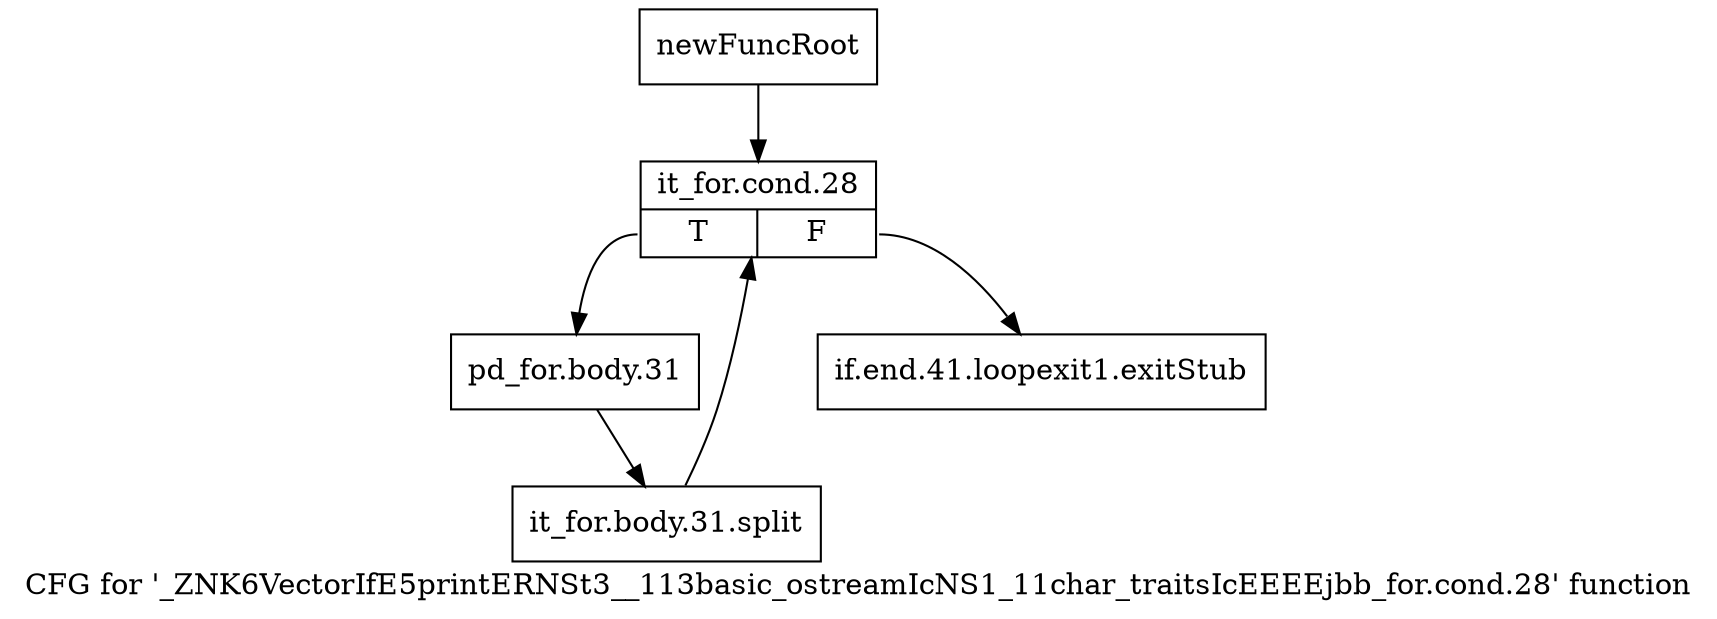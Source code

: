 digraph "CFG for '_ZNK6VectorIfE5printERNSt3__113basic_ostreamIcNS1_11char_traitsIcEEEEjbb_for.cond.28' function" {
	label="CFG for '_ZNK6VectorIfE5printERNSt3__113basic_ostreamIcNS1_11char_traitsIcEEEEjbb_for.cond.28' function";

	Node0x992b090 [shape=record,label="{newFuncRoot}"];
	Node0x992b090 -> Node0x992b130;
	Node0x992b0e0 [shape=record,label="{if.end.41.loopexit1.exitStub}"];
	Node0x992b130 [shape=record,label="{it_for.cond.28|{<s0>T|<s1>F}}"];
	Node0x992b130:s0 -> Node0x992b180;
	Node0x992b130:s1 -> Node0x992b0e0;
	Node0x992b180 [shape=record,label="{pd_for.body.31}"];
	Node0x992b180 -> Node0xbccd400;
	Node0xbccd400 [shape=record,label="{it_for.body.31.split}"];
	Node0xbccd400 -> Node0x992b130;
}
